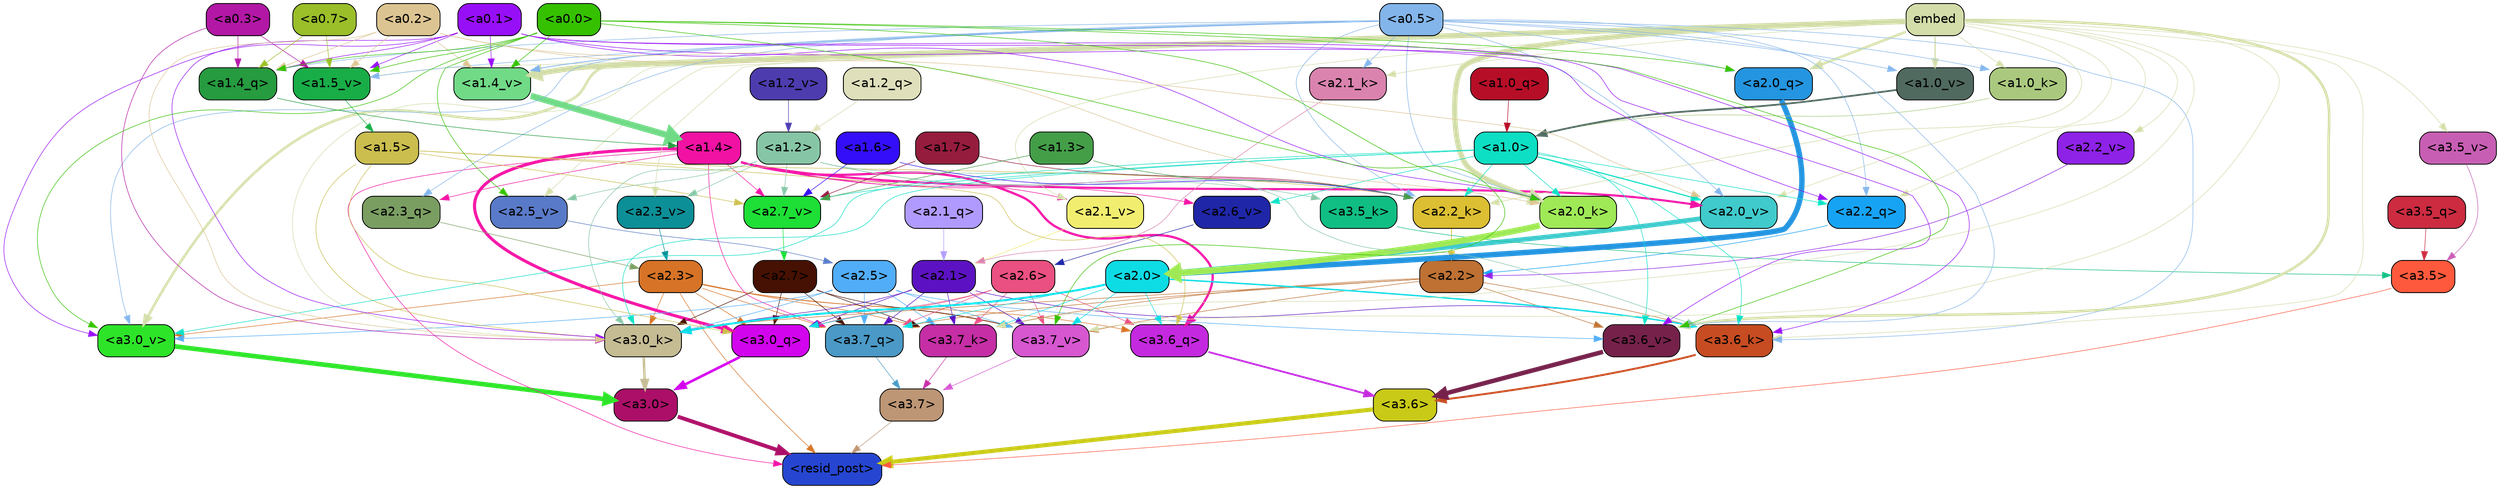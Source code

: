 strict digraph "" {
	graph [bgcolor=transparent,
		layout=dot,
		overlap=false,
		splines=true
	];
	"<a3.7>"	[color=black,
		fillcolor="#bd9675",
		fontname=Helvetica,
		shape=box,
		style="filled, rounded"];
	"<resid_post>"	[color=black,
		fillcolor="#2646d2",
		fontname=Helvetica,
		shape=box,
		style="filled, rounded"];
	"<a3.7>" -> "<resid_post>"	[color="#bd9675",
		penwidth=0.6];
	"<a3.6>"	[color=black,
		fillcolor="#c9ca17",
		fontname=Helvetica,
		shape=box,
		style="filled, rounded"];
	"<a3.6>" -> "<resid_post>"	[color="#c9ca17",
		penwidth=4.648244500160217];
	"<a3.5>"	[color=black,
		fillcolor="#fe593c",
		fontname=Helvetica,
		shape=box,
		style="filled, rounded"];
	"<a3.5>" -> "<resid_post>"	[color="#fe593c",
		penwidth=0.6];
	"<a3.0>"	[color=black,
		fillcolor="#ac0f68",
		fontname=Helvetica,
		shape=box,
		style="filled, rounded"];
	"<a3.0>" -> "<resid_post>"	[color="#ac0f68",
		penwidth=4.3288813829422];
	"<a2.3>"	[color=black,
		fillcolor="#d77326",
		fontname=Helvetica,
		shape=box,
		style="filled, rounded"];
	"<a2.3>" -> "<resid_post>"	[color="#d77326",
		penwidth=0.6];
	"<a3.7_q>"	[color=black,
		fillcolor="#4a99c6",
		fontname=Helvetica,
		shape=box,
		style="filled, rounded"];
	"<a2.3>" -> "<a3.7_q>"	[color="#d77326",
		penwidth=0.6];
	"<a3.6_q>"	[color=black,
		fillcolor="#c429df",
		fontname=Helvetica,
		shape=box,
		style="filled, rounded"];
	"<a2.3>" -> "<a3.6_q>"	[color="#d77326",
		penwidth=0.6];
	"<a3.0_q>"	[color=black,
		fillcolor="#d104ed",
		fontname=Helvetica,
		shape=box,
		style="filled, rounded"];
	"<a2.3>" -> "<a3.0_q>"	[color="#d77326",
		penwidth=0.6];
	"<a3.7_k>"	[color=black,
		fillcolor="#c52ea5",
		fontname=Helvetica,
		shape=box,
		style="filled, rounded"];
	"<a2.3>" -> "<a3.7_k>"	[color="#d77326",
		penwidth=0.6];
	"<a3.0_k>"	[color=black,
		fillcolor="#c5bc94",
		fontname=Helvetica,
		shape=box,
		style="filled, rounded"];
	"<a2.3>" -> "<a3.0_k>"	[color="#d77326",
		penwidth=0.6];
	"<a3.7_v>"	[color=black,
		fillcolor="#d657d0",
		fontname=Helvetica,
		shape=box,
		style="filled, rounded"];
	"<a2.3>" -> "<a3.7_v>"	[color="#d77326",
		penwidth=0.6];
	"<a3.0_v>"	[color=black,
		fillcolor="#2ee429",
		fontname=Helvetica,
		shape=box,
		style="filled, rounded"];
	"<a2.3>" -> "<a3.0_v>"	[color="#d77326",
		penwidth=0.6];
	"<a1.4>"	[color=black,
		fillcolor="#f112a3",
		fontname=Helvetica,
		shape=box,
		style="filled, rounded"];
	"<a1.4>" -> "<resid_post>"	[color="#f112a3",
		penwidth=0.6];
	"<a1.4>" -> "<a3.7_q>"	[color="#f112a3",
		penwidth=0.6];
	"<a1.4>" -> "<a3.6_q>"	[color="#f112a3",
		penwidth=2.5397292599081993];
	"<a1.4>" -> "<a3.0_q>"	[color="#f112a3",
		penwidth=3.3985572457313538];
	"<a2.3_q>"	[color=black,
		fillcolor="#7a9e62",
		fontname=Helvetica,
		shape=box,
		style="filled, rounded"];
	"<a1.4>" -> "<a2.3_q>"	[color="#f112a3",
		penwidth=0.6];
	"<a2.2_k>"	[color=black,
		fillcolor="#dcbf32",
		fontname=Helvetica,
		shape=box,
		style="filled, rounded"];
	"<a1.4>" -> "<a2.2_k>"	[color="#f112a3",
		penwidth=0.6];
	"<a2.7_v>"	[color=black,
		fillcolor="#1ddf35",
		fontname=Helvetica,
		shape=box,
		style="filled, rounded"];
	"<a1.4>" -> "<a2.7_v>"	[color="#f112a3",
		penwidth=0.6];
	"<a2.6_v>"	[color=black,
		fillcolor="#1f26a8",
		fontname=Helvetica,
		shape=box,
		style="filled, rounded"];
	"<a1.4>" -> "<a2.6_v>"	[color="#f112a3",
		penwidth=0.6];
	"<a2.1_v>"	[color=black,
		fillcolor="#f1ee6f",
		fontname=Helvetica,
		shape=box,
		style="filled, rounded"];
	"<a1.4>" -> "<a2.1_v>"	[color="#f112a3",
		penwidth=0.6];
	"<a2.0_v>"	[color=black,
		fillcolor="#40cacc",
		fontname=Helvetica,
		shape=box,
		style="filled, rounded"];
	"<a1.4>" -> "<a2.0_v>"	[color="#f112a3",
		penwidth=2.3308929204940796];
	"<a3.7_q>" -> "<a3.7>"	[color="#4a99c6",
		penwidth=0.6];
	"<a3.6_q>" -> "<a3.6>"	[color="#c429df",
		penwidth=2.03758105635643];
	"<a3.5_q>"	[color=black,
		fillcolor="#cc2b40",
		fontname=Helvetica,
		shape=box,
		style="filled, rounded"];
	"<a3.5_q>" -> "<a3.5>"	[color="#cc2b40",
		penwidth=0.6];
	"<a3.0_q>" -> "<a3.0>"	[color="#d104ed",
		penwidth=2.8638100624084473];
	"<a3.7_k>" -> "<a3.7>"	[color="#c52ea5",
		penwidth=0.6];
	"<a3.6_k>"	[color=black,
		fillcolor="#c74c21",
		fontname=Helvetica,
		shape=box,
		style="filled, rounded"];
	"<a3.6_k>" -> "<a3.6>"	[color="#c74c21",
		penwidth=2.174198240041733];
	"<a3.5_k>"	[color=black,
		fillcolor="#10be83",
		fontname=Helvetica,
		shape=box,
		style="filled, rounded"];
	"<a3.5_k>" -> "<a3.5>"	[color="#10be83",
		penwidth=0.6];
	"<a3.0_k>" -> "<a3.0>"	[color="#c5bc94",
		penwidth=2.6274144649505615];
	"<a3.7_v>" -> "<a3.7>"	[color="#d657d0",
		penwidth=0.6];
	"<a3.6_v>"	[color=black,
		fillcolor="#75214a",
		fontname=Helvetica,
		shape=box,
		style="filled, rounded"];
	"<a3.6_v>" -> "<a3.6>"	[color="#75214a",
		penwidth=5.002329230308533];
	"<a3.5_v>"	[color=black,
		fillcolor="#c85eb4",
		fontname=Helvetica,
		shape=box,
		style="filled, rounded"];
	"<a3.5_v>" -> "<a3.5>"	[color="#c85eb4",
		penwidth=0.6];
	"<a3.0_v>" -> "<a3.0>"	[color="#2ee429",
		penwidth=5.188832879066467];
	"<a2.7>"	[color=black,
		fillcolor="#461102",
		fontname=Helvetica,
		shape=box,
		style="filled, rounded"];
	"<a2.7>" -> "<a3.7_q>"	[color="#461102",
		penwidth=0.6];
	"<a2.7>" -> "<a3.0_q>"	[color="#461102",
		penwidth=0.6];
	"<a2.7>" -> "<a3.7_k>"	[color="#461102",
		penwidth=0.6];
	"<a2.7>" -> "<a3.0_k>"	[color="#461102",
		penwidth=0.6];
	"<a2.7>" -> "<a3.7_v>"	[color="#461102",
		penwidth=0.6];
	"<a2.6>"	[color=black,
		fillcolor="#ea5081",
		fontname=Helvetica,
		shape=box,
		style="filled, rounded"];
	"<a2.6>" -> "<a3.7_q>"	[color="#ea5081",
		penwidth=0.6];
	"<a2.6>" -> "<a3.6_q>"	[color="#ea5081",
		penwidth=0.6];
	"<a2.6>" -> "<a3.0_q>"	[color="#ea5081",
		penwidth=0.6];
	"<a2.6>" -> "<a3.7_k>"	[color="#ea5081",
		penwidth=0.6];
	"<a2.6>" -> "<a3.0_k>"	[color="#ea5081",
		penwidth=0.6];
	"<a2.6>" -> "<a3.7_v>"	[color="#ea5081",
		penwidth=0.6];
	"<a2.5>"	[color=black,
		fillcolor="#51adf7",
		fontname=Helvetica,
		shape=box,
		style="filled, rounded"];
	"<a2.5>" -> "<a3.7_q>"	[color="#51adf7",
		penwidth=0.6];
	"<a2.5>" -> "<a3.7_k>"	[color="#51adf7",
		penwidth=0.6];
	"<a2.5>" -> "<a3.0_k>"	[color="#51adf7",
		penwidth=0.6];
	"<a2.5>" -> "<a3.7_v>"	[color="#51adf7",
		penwidth=0.6];
	"<a2.5>" -> "<a3.6_v>"	[color="#51adf7",
		penwidth=0.6];
	"<a2.5>" -> "<a3.0_v>"	[color="#51adf7",
		penwidth=0.6];
	"<a2.2>"	[color=black,
		fillcolor="#be7133",
		fontname=Helvetica,
		shape=box,
		style="filled, rounded"];
	"<a2.2>" -> "<a3.7_q>"	[color="#be7133",
		penwidth=0.6];
	"<a2.2>" -> "<a3.7_k>"	[color="#be7133",
		penwidth=0.6];
	"<a2.2>" -> "<a3.6_k>"	[color="#be7133",
		penwidth=0.6];
	"<a2.2>" -> "<a3.0_k>"	[color="#be7133",
		penwidth=0.6];
	"<a2.2>" -> "<a3.7_v>"	[color="#be7133",
		penwidth=0.6];
	"<a2.2>" -> "<a3.6_v>"	[color="#be7133",
		penwidth=0.6];
	"<a2.1>"	[color=black,
		fillcolor="#5c12c2",
		fontname=Helvetica,
		shape=box,
		style="filled, rounded"];
	"<a2.1>" -> "<a3.7_q>"	[color="#5c12c2",
		penwidth=0.6];
	"<a2.1>" -> "<a3.0_q>"	[color="#5c12c2",
		penwidth=0.6];
	"<a2.1>" -> "<a3.7_k>"	[color="#5c12c2",
		penwidth=0.6];
	"<a2.1>" -> "<a3.6_k>"	[color="#5c12c2",
		penwidth=0.6];
	"<a2.1>" -> "<a3.0_k>"	[color="#5c12c2",
		penwidth=0.6];
	"<a2.1>" -> "<a3.7_v>"	[color="#5c12c2",
		penwidth=0.6];
	"<a2.0>"	[color=black,
		fillcolor="#0edce5",
		fontname=Helvetica,
		shape=box,
		style="filled, rounded"];
	"<a2.0>" -> "<a3.7_q>"	[color="#0edce5",
		penwidth=0.6];
	"<a2.0>" -> "<a3.6_q>"	[color="#0edce5",
		penwidth=0.6];
	"<a2.0>" -> "<a3.0_q>"	[color="#0edce5",
		penwidth=0.6];
	"<a2.0>" -> "<a3.7_k>"	[color="#0edce5",
		penwidth=0.6];
	"<a2.0>" -> "<a3.6_k>"	[color="#0edce5",
		penwidth=1.5717863738536835];
	"<a2.0>" -> "<a3.0_k>"	[color="#0edce5",
		penwidth=2.205150544643402];
	"<a2.0>" -> "<a3.7_v>"	[color="#0edce5",
		penwidth=0.6];
	"<a1.5>"	[color=black,
		fillcolor="#cbbe4f",
		fontname=Helvetica,
		shape=box,
		style="filled, rounded"];
	"<a1.5>" -> "<a3.6_q>"	[color="#cbbe4f",
		penwidth=0.6];
	"<a1.5>" -> "<a3.0_q>"	[color="#cbbe4f",
		penwidth=0.6];
	"<a1.5>" -> "<a3.0_k>"	[color="#cbbe4f",
		penwidth=0.6];
	"<a1.5>" -> "<a2.2_k>"	[color="#cbbe4f",
		penwidth=0.6];
	"<a1.5>" -> "<a2.7_v>"	[color="#cbbe4f",
		penwidth=0.6];
	embed	[color=black,
		fillcolor="#d2dda9",
		fontname=Helvetica,
		shape=box,
		style="filled, rounded"];
	embed -> "<a3.7_k>"	[color="#d2dda9",
		penwidth=0.6];
	embed -> "<a3.6_k>"	[color="#d2dda9",
		penwidth=0.6];
	embed -> "<a3.0_k>"	[color="#d2dda9",
		penwidth=0.6];
	embed -> "<a3.7_v>"	[color="#d2dda9",
		penwidth=0.6];
	embed -> "<a3.6_v>"	[color="#d2dda9",
		penwidth=2.882729172706604];
	embed -> "<a3.5_v>"	[color="#d2dda9",
		penwidth=0.6];
	embed -> "<a3.0_v>"	[color="#d2dda9",
		penwidth=2.812090039253235];
	"<a2.2_q>"	[color=black,
		fillcolor="#17a3f4",
		fontname=Helvetica,
		shape=box,
		style="filled, rounded"];
	embed -> "<a2.2_q>"	[color="#d2dda9",
		penwidth=0.6];
	"<a2.0_q>"	[color=black,
		fillcolor="#2495e0",
		fontname=Helvetica,
		shape=box,
		style="filled, rounded"];
	embed -> "<a2.0_q>"	[color="#d2dda9",
		penwidth=2.773140072822571];
	embed -> "<a2.2_k>"	[color="#d2dda9",
		penwidth=0.6694881916046143];
	"<a2.1_k>"	[color=black,
		fillcolor="#da83ae",
		fontname=Helvetica,
		shape=box,
		style="filled, rounded"];
	embed -> "<a2.1_k>"	[color="#d2dda9",
		penwidth=0.6];
	"<a2.0_k>"	[color=black,
		fillcolor="#9fe957",
		fontname=Helvetica,
		shape=box,
		style="filled, rounded"];
	embed -> "<a2.0_k>"	[color="#d2dda9",
		penwidth=5.809704422950745];
	"<a2.5_v>"	[color=black,
		fillcolor="#597ac8",
		fontname=Helvetica,
		shape=box,
		style="filled, rounded"];
	embed -> "<a2.5_v>"	[color="#d2dda9",
		penwidth=0.6];
	"<a2.3_v>"	[color=black,
		fillcolor="#0c8f97",
		fontname=Helvetica,
		shape=box,
		style="filled, rounded"];
	embed -> "<a2.3_v>"	[color="#d2dda9",
		penwidth=0.6];
	"<a2.2_v>"	[color=black,
		fillcolor="#8e22e6",
		fontname=Helvetica,
		shape=box,
		style="filled, rounded"];
	embed -> "<a2.2_v>"	[color="#d2dda9",
		penwidth=0.6];
	embed -> "<a2.1_v>"	[color="#d2dda9",
		penwidth=0.6];
	embed -> "<a2.0_v>"	[color="#d2dda9",
		penwidth=0.6];
	"<a1.0_k>"	[color=black,
		fillcolor="#aac97e",
		fontname=Helvetica,
		shape=box,
		style="filled, rounded"];
	embed -> "<a1.0_k>"	[color="#d2dda9",
		penwidth=0.6];
	"<a1.5_v>"	[color=black,
		fillcolor="#19ad47",
		fontname=Helvetica,
		shape=box,
		style="filled, rounded"];
	embed -> "<a1.5_v>"	[color="#d2dda9",
		penwidth=0.6];
	"<a1.4_v>"	[color=black,
		fillcolor="#71da87",
		fontname=Helvetica,
		shape=box,
		style="filled, rounded"];
	embed -> "<a1.4_v>"	[color="#d2dda9",
		penwidth=5.930049657821655];
	"<a1.0_v>"	[color=black,
		fillcolor="#506a60",
		fontname=Helvetica,
		shape=box,
		style="filled, rounded"];
	embed -> "<a1.0_v>"	[color="#d2dda9",
		penwidth=1.3246397972106934];
	"<a1.2>"	[color=black,
		fillcolor="#86c6a6",
		fontname=Helvetica,
		shape=box,
		style="filled, rounded"];
	"<a1.2>" -> "<a3.6_k>"	[color="#86c6a6",
		penwidth=0.6];
	"<a1.2>" -> "<a3.5_k>"	[color="#86c6a6",
		penwidth=0.6];
	"<a1.2>" -> "<a3.0_k>"	[color="#86c6a6",
		penwidth=0.6];
	"<a1.2>" -> "<a2.2_k>"	[color="#86c6a6",
		penwidth=0.6];
	"<a1.2>" -> "<a2.7_v>"	[color="#86c6a6",
		penwidth=0.6];
	"<a1.2>" -> "<a2.5_v>"	[color="#86c6a6",
		penwidth=0.6];
	"<a1.2>" -> "<a2.3_v>"	[color="#86c6a6",
		penwidth=0.6];
	"<a1.0>"	[color=black,
		fillcolor="#0ddfc4",
		fontname=Helvetica,
		shape=box,
		style="filled, rounded"];
	"<a1.0>" -> "<a3.6_k>"	[color="#0ddfc4",
		penwidth=0.6];
	"<a1.0>" -> "<a3.0_k>"	[color="#0ddfc4",
		penwidth=0.6];
	"<a1.0>" -> "<a3.6_v>"	[color="#0ddfc4",
		penwidth=0.6];
	"<a1.0>" -> "<a3.0_v>"	[color="#0ddfc4",
		penwidth=0.6];
	"<a1.0>" -> "<a2.2_q>"	[color="#0ddfc4",
		penwidth=0.6];
	"<a1.0>" -> "<a2.2_k>"	[color="#0ddfc4",
		penwidth=0.6];
	"<a1.0>" -> "<a2.0_k>"	[color="#0ddfc4",
		penwidth=0.6];
	"<a1.0>" -> "<a2.7_v>"	[color="#0ddfc4",
		penwidth=0.6];
	"<a1.0>" -> "<a2.6_v>"	[color="#0ddfc4",
		penwidth=0.6];
	"<a1.0>" -> "<a2.0_v>"	[color="#0ddfc4",
		penwidth=1.2632839679718018];
	"<a0.5>"	[color=black,
		fillcolor="#83b5ea",
		fontname=Helvetica,
		shape=box,
		style="filled, rounded"];
	"<a0.5>" -> "<a3.6_k>"	[color="#83b5ea",
		penwidth=0.6];
	"<a0.5>" -> "<a3.6_v>"	[color="#83b5ea",
		penwidth=0.6];
	"<a0.5>" -> "<a3.0_v>"	[color="#83b5ea",
		penwidth=0.6281400918960571];
	"<a0.5>" -> "<a2.3_q>"	[color="#83b5ea",
		penwidth=0.6];
	"<a0.5>" -> "<a2.2_q>"	[color="#83b5ea",
		penwidth=0.6];
	"<a0.5>" -> "<a2.0_q>"	[color="#83b5ea",
		penwidth=0.6];
	"<a0.5>" -> "<a2.2_k>"	[color="#83b5ea",
		penwidth=0.6];
	"<a0.5>" -> "<a2.1_k>"	[color="#83b5ea",
		penwidth=0.6];
	"<a0.5>" -> "<a2.0_k>"	[color="#83b5ea",
		penwidth=0.6196913719177246];
	"<a0.5>" -> "<a2.0_v>"	[color="#83b5ea",
		penwidth=0.6];
	"<a1.4_q>"	[color=black,
		fillcolor="#269b3f",
		fontname=Helvetica,
		shape=box,
		style="filled, rounded"];
	"<a0.5>" -> "<a1.4_q>"	[color="#83b5ea",
		penwidth=0.6];
	"<a0.5>" -> "<a1.0_k>"	[color="#83b5ea",
		penwidth=0.6];
	"<a0.5>" -> "<a1.5_v>"	[color="#83b5ea",
		penwidth=0.6];
	"<a0.5>" -> "<a1.4_v>"	[color="#83b5ea",
		penwidth=0.9038386344909668];
	"<a0.5>" -> "<a1.0_v>"	[color="#83b5ea",
		penwidth=0.6];
	"<a0.1>"	[color=black,
		fillcolor="#970ff7",
		fontname=Helvetica,
		shape=box,
		style="filled, rounded"];
	"<a0.1>" -> "<a3.6_k>"	[color="#970ff7",
		penwidth=0.6];
	"<a0.1>" -> "<a3.0_k>"	[color="#970ff7",
		penwidth=0.6];
	"<a0.1>" -> "<a3.6_v>"	[color="#970ff7",
		penwidth=0.6];
	"<a0.1>" -> "<a3.0_v>"	[color="#970ff7",
		penwidth=0.6];
	"<a0.1>" -> "<a2.2_q>"	[color="#970ff7",
		penwidth=0.6];
	"<a0.1>" -> "<a2.0_k>"	[color="#970ff7",
		penwidth=0.6];
	"<a0.1>" -> "<a1.4_q>"	[color="#970ff7",
		penwidth=0.6];
	"<a0.1>" -> "<a1.5_v>"	[color="#970ff7",
		penwidth=0.6];
	"<a0.1>" -> "<a1.4_v>"	[color="#970ff7",
		penwidth=0.6];
	"<a0.3>"	[color=black,
		fillcolor="#b218a5",
		fontname=Helvetica,
		shape=box,
		style="filled, rounded"];
	"<a0.3>" -> "<a3.0_k>"	[color="#b218a5",
		penwidth=0.6];
	"<a0.3>" -> "<a1.4_q>"	[color="#b218a5",
		penwidth=0.6];
	"<a0.3>" -> "<a1.5_v>"	[color="#b218a5",
		penwidth=0.6];
	"<a0.2>"	[color=black,
		fillcolor="#dcc492",
		fontname=Helvetica,
		shape=box,
		style="filled, rounded"];
	"<a0.2>" -> "<a3.0_k>"	[color="#dcc492",
		penwidth=0.6];
	"<a0.2>" -> "<a2.0_k>"	[color="#dcc492",
		penwidth=0.6];
	"<a0.2>" -> "<a2.0_v>"	[color="#dcc492",
		penwidth=0.6];
	"<a0.2>" -> "<a1.4_q>"	[color="#dcc492",
		penwidth=0.6];
	"<a0.2>" -> "<a1.5_v>"	[color="#dcc492",
		penwidth=0.6];
	"<a0.2>" -> "<a1.4_v>"	[color="#dcc492",
		penwidth=0.6];
	"<a0.0>"	[color=black,
		fillcolor="#35c100",
		fontname=Helvetica,
		shape=box,
		style="filled, rounded"];
	"<a0.0>" -> "<a3.7_v>"	[color="#35c100",
		penwidth=0.6];
	"<a0.0>" -> "<a3.6_v>"	[color="#35c100",
		penwidth=0.6];
	"<a0.0>" -> "<a3.0_v>"	[color="#35c100",
		penwidth=0.6];
	"<a0.0>" -> "<a2.0_q>"	[color="#35c100",
		penwidth=0.6];
	"<a0.0>" -> "<a2.0_k>"	[color="#35c100",
		penwidth=0.6];
	"<a0.0>" -> "<a2.5_v>"	[color="#35c100",
		penwidth=0.6];
	"<a0.0>" -> "<a1.4_q>"	[color="#35c100",
		penwidth=0.6];
	"<a0.0>" -> "<a1.5_v>"	[color="#35c100",
		penwidth=0.6];
	"<a0.0>" -> "<a1.4_v>"	[color="#35c100",
		penwidth=0.6];
	"<a2.3_q>" -> "<a2.3>"	[color="#7a9e62",
		penwidth=0.6];
	"<a2.2_q>" -> "<a2.2>"	[color="#17a3f4",
		penwidth=0.6299107074737549];
	"<a2.1_q>"	[color=black,
		fillcolor="#b09afe",
		fontname=Helvetica,
		shape=box,
		style="filled, rounded"];
	"<a2.1_q>" -> "<a2.1>"	[color="#b09afe",
		penwidth=0.6];
	"<a2.0_q>" -> "<a2.0>"	[color="#2495e0",
		penwidth=6.081655263900757];
	"<a2.2_k>" -> "<a2.2>"	[color="#dcbf32",
		penwidth=0.8337457180023193];
	"<a2.1_k>" -> "<a2.1>"	[color="#da83ae",
		penwidth=0.6];
	"<a2.0_k>" -> "<a2.0>"	[color="#9fe957",
		penwidth=6.795950889587402];
	"<a2.7_v>" -> "<a2.7>"	[color="#1ddf35",
		penwidth=0.6];
	"<a2.6_v>" -> "<a2.6>"	[color="#1f26a8",
		penwidth=0.6];
	"<a2.5_v>" -> "<a2.5>"	[color="#597ac8",
		penwidth=0.6];
	"<a2.3_v>" -> "<a2.3>"	[color="#0c8f97",
		penwidth=0.6];
	"<a2.2_v>" -> "<a2.2>"	[color="#8e22e6",
		penwidth=0.6];
	"<a2.1_v>" -> "<a2.1>"	[color="#f1ee6f",
		penwidth=0.6];
	"<a2.0_v>" -> "<a2.0>"	[color="#40cacc",
		penwidth=5.211444020271301];
	"<a1.7>"	[color=black,
		fillcolor="#961c3e",
		fontname=Helvetica,
		shape=box,
		style="filled, rounded"];
	"<a1.7>" -> "<a2.2_k>"	[color="#961c3e",
		penwidth=0.6];
	"<a1.7>" -> "<a2.7_v>"	[color="#961c3e",
		penwidth=0.6];
	"<a1.6>"	[color=black,
		fillcolor="#340ef9",
		fontname=Helvetica,
		shape=box,
		style="filled, rounded"];
	"<a1.6>" -> "<a2.2_k>"	[color="#340ef9",
		penwidth=0.6];
	"<a1.6>" -> "<a2.7_v>"	[color="#340ef9",
		penwidth=0.6];
	"<a1.3>"	[color=black,
		fillcolor="#449e48",
		fontname=Helvetica,
		shape=box,
		style="filled, rounded"];
	"<a1.3>" -> "<a2.2_k>"	[color="#449e48",
		penwidth=0.6];
	"<a1.3>" -> "<a2.7_v>"	[color="#449e48",
		penwidth=0.6];
	"<a1.4_q>" -> "<a1.4>"	[color="#269b3f",
		penwidth=0.6];
	"<a1.2_q>"	[color=black,
		fillcolor="#dfe0bb",
		fontname=Helvetica,
		shape=box,
		style="filled, rounded"];
	"<a1.2_q>" -> "<a1.2>"	[color="#dfe0bb",
		penwidth=0.7635738849639893];
	"<a1.0_q>"	[color=black,
		fillcolor="#b70e27",
		fontname=Helvetica,
		shape=box,
		style="filled, rounded"];
	"<a1.0_q>" -> "<a1.0>"	[color="#b70e27",
		penwidth=0.6];
	"<a1.0_k>" -> "<a1.0>"	[color="#aac97e",
		penwidth=0.6];
	"<a1.5_v>" -> "<a1.5>"	[color="#19ad47",
		penwidth=0.6];
	"<a1.4_v>" -> "<a1.4>"	[color="#71da87",
		penwidth=7.066803693771362];
	"<a1.2_v>"	[color=black,
		fillcolor="#4c3cae",
		fontname=Helvetica,
		shape=box,
		style="filled, rounded"];
	"<a1.2_v>" -> "<a1.2>"	[color="#4c3cae",
		penwidth=0.6];
	"<a1.0_v>" -> "<a1.0>"	[color="#506a60",
		penwidth=1.970656156539917];
	"<a0.7>"	[color=black,
		fillcolor="#9abf29",
		fontname=Helvetica,
		shape=box,
		style="filled, rounded"];
	"<a0.7>" -> "<a1.4_q>"	[color="#9abf29",
		penwidth=0.6];
	"<a0.7>" -> "<a1.5_v>"	[color="#9abf29",
		penwidth=0.6];
}
